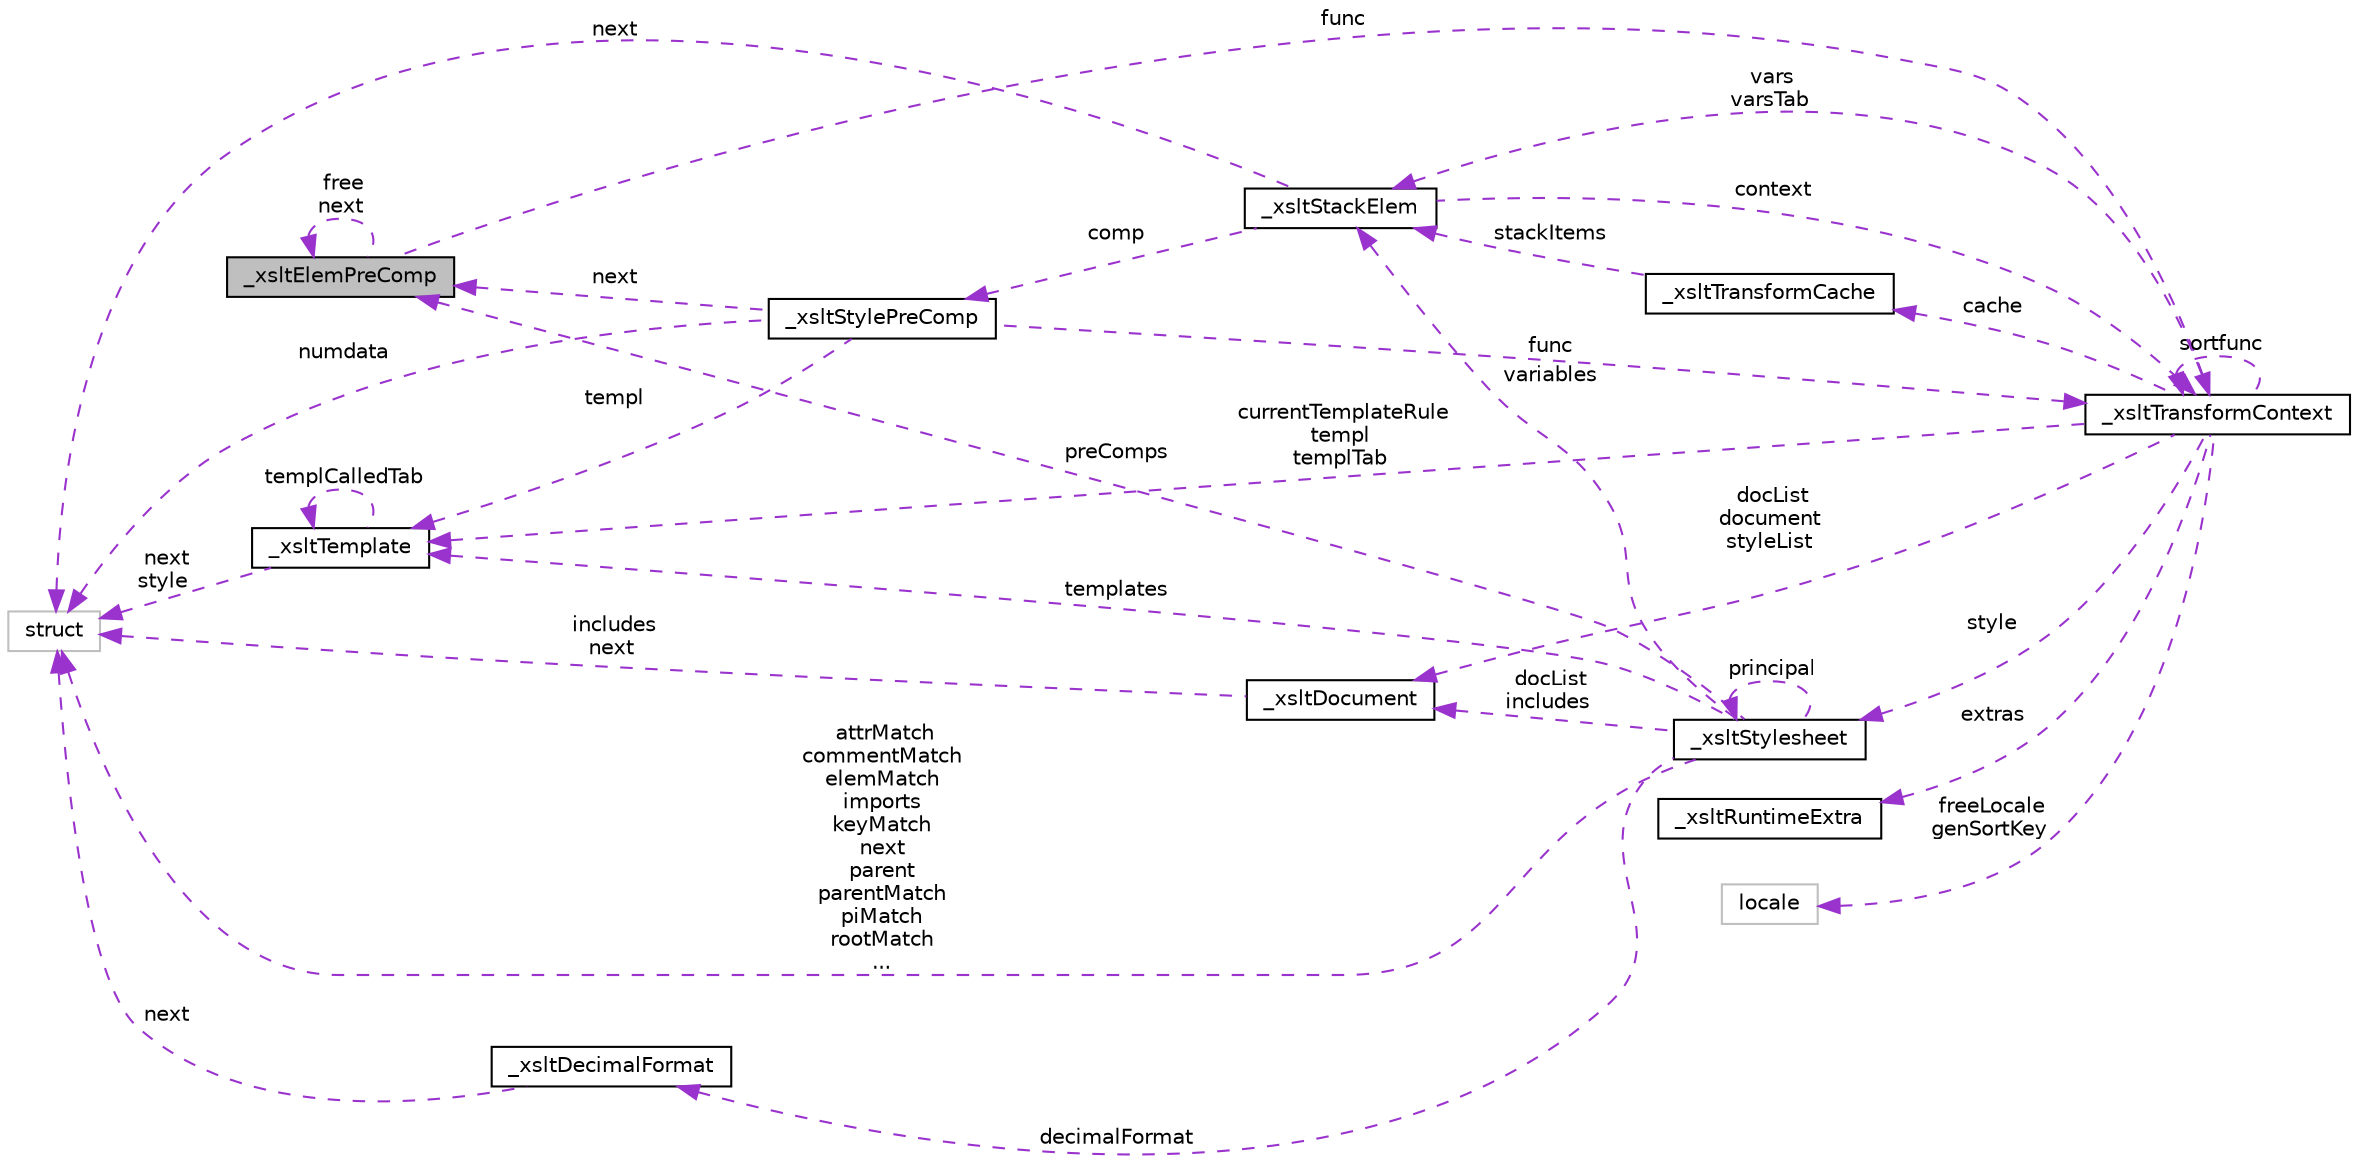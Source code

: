 digraph "_xsltElemPreComp"
{
 // LATEX_PDF_SIZE
  edge [fontname="Helvetica",fontsize="10",labelfontname="Helvetica",labelfontsize="10"];
  node [fontname="Helvetica",fontsize="10",shape=record];
  rankdir="LR";
  Node1 [label="_xsltElemPreComp",height=0.2,width=0.4,color="black", fillcolor="grey75", style="filled", fontcolor="black",tooltip=" "];
  Node2 -> Node1 [dir="back",color="darkorchid3",fontsize="10",style="dashed",label=" func" ];
  Node2 [label="_xsltTransformContext",height=0.2,width=0.4,color="black", fillcolor="white", style="filled",URL="$struct__xsltTransformContext.html",tooltip=" "];
  Node3 -> Node2 [dir="back",color="darkorchid3",fontsize="10",style="dashed",label=" docList\ndocument\nstyleList" ];
  Node3 [label="_xsltDocument",height=0.2,width=0.4,color="black", fillcolor="white", style="filled",URL="$struct__xsltDocument.html",tooltip=" "];
  Node4 -> Node3 [dir="back",color="darkorchid3",fontsize="10",style="dashed",label=" includes\nnext" ];
  Node4 [label="struct",height=0.2,width=0.4,color="grey75", fillcolor="white", style="filled",tooltip=" "];
  Node5 -> Node2 [dir="back",color="darkorchid3",fontsize="10",style="dashed",label=" vars\nvarsTab" ];
  Node5 [label="_xsltStackElem",height=0.2,width=0.4,color="black", fillcolor="white", style="filled",URL="$struct__xsltStackElem.html",tooltip=" "];
  Node2 -> Node5 [dir="back",color="darkorchid3",fontsize="10",style="dashed",label=" context" ];
  Node4 -> Node5 [dir="back",color="darkorchid3",fontsize="10",style="dashed",label=" next" ];
  Node6 -> Node5 [dir="back",color="darkorchid3",fontsize="10",style="dashed",label=" comp" ];
  Node6 [label="_xsltStylePreComp",height=0.2,width=0.4,color="black", fillcolor="white", style="filled",URL="$struct__xsltStylePreComp.html",tooltip=" "];
  Node2 -> Node6 [dir="back",color="darkorchid3",fontsize="10",style="dashed",label=" func" ];
  Node1 -> Node6 [dir="back",color="darkorchid3",fontsize="10",style="dashed",label=" next" ];
  Node4 -> Node6 [dir="back",color="darkorchid3",fontsize="10",style="dashed",label=" numdata" ];
  Node7 -> Node6 [dir="back",color="darkorchid3",fontsize="10",style="dashed",label=" templ" ];
  Node7 [label="_xsltTemplate",height=0.2,width=0.4,color="black", fillcolor="white", style="filled",URL="$struct__xsltTemplate.html",tooltip=" "];
  Node4 -> Node7 [dir="back",color="darkorchid3",fontsize="10",style="dashed",label=" next\nstyle" ];
  Node7 -> Node7 [dir="back",color="darkorchid3",fontsize="10",style="dashed",label=" templCalledTab" ];
  Node2 -> Node2 [dir="back",color="darkorchid3",fontsize="10",style="dashed",label=" sortfunc" ];
  Node8 -> Node2 [dir="back",color="darkorchid3",fontsize="10",style="dashed",label=" style" ];
  Node8 [label="_xsltStylesheet",height=0.2,width=0.4,color="black", fillcolor="white", style="filled",URL="$struct__xsltStylesheet.html",tooltip=" "];
  Node5 -> Node8 [dir="back",color="darkorchid3",fontsize="10",style="dashed",label=" variables" ];
  Node3 -> Node8 [dir="back",color="darkorchid3",fontsize="10",style="dashed",label=" docList\nincludes" ];
  Node1 -> Node8 [dir="back",color="darkorchid3",fontsize="10",style="dashed",label=" preComps" ];
  Node4 -> Node8 [dir="back",color="darkorchid3",fontsize="10",style="dashed",label=" attrMatch\ncommentMatch\nelemMatch\nimports\nkeyMatch\nnext\nparent\nparentMatch\npiMatch\nrootMatch\n..." ];
  Node8 -> Node8 [dir="back",color="darkorchid3",fontsize="10",style="dashed",label=" principal" ];
  Node9 -> Node8 [dir="back",color="darkorchid3",fontsize="10",style="dashed",label=" decimalFormat" ];
  Node9 [label="_xsltDecimalFormat",height=0.2,width=0.4,color="black", fillcolor="white", style="filled",URL="$struct__xsltDecimalFormat.html",tooltip=" "];
  Node4 -> Node9 [dir="back",color="darkorchid3",fontsize="10",style="dashed",label=" next" ];
  Node7 -> Node8 [dir="back",color="darkorchid3",fontsize="10",style="dashed",label=" templates" ];
  Node10 -> Node2 [dir="back",color="darkorchid3",fontsize="10",style="dashed",label=" cache" ];
  Node10 [label="_xsltTransformCache",height=0.2,width=0.4,color="black", fillcolor="white", style="filled",URL="$struct__xsltTransformCache.html",tooltip=" "];
  Node5 -> Node10 [dir="back",color="darkorchid3",fontsize="10",style="dashed",label=" stackItems" ];
  Node11 -> Node2 [dir="back",color="darkorchid3",fontsize="10",style="dashed",label=" extras" ];
  Node11 [label="_xsltRuntimeExtra",height=0.2,width=0.4,color="black", fillcolor="white", style="filled",URL="$struct__xsltRuntimeExtra.html",tooltip=" "];
  Node12 -> Node2 [dir="back",color="darkorchid3",fontsize="10",style="dashed",label=" freeLocale\ngenSortKey" ];
  Node12 [label="locale",height=0.2,width=0.4,color="grey75", fillcolor="white", style="filled",tooltip=" "];
  Node7 -> Node2 [dir="back",color="darkorchid3",fontsize="10",style="dashed",label=" currentTemplateRule\ntempl\ntemplTab" ];
  Node1 -> Node1 [dir="back",color="darkorchid3",fontsize="10",style="dashed",label=" free\nnext" ];
}
